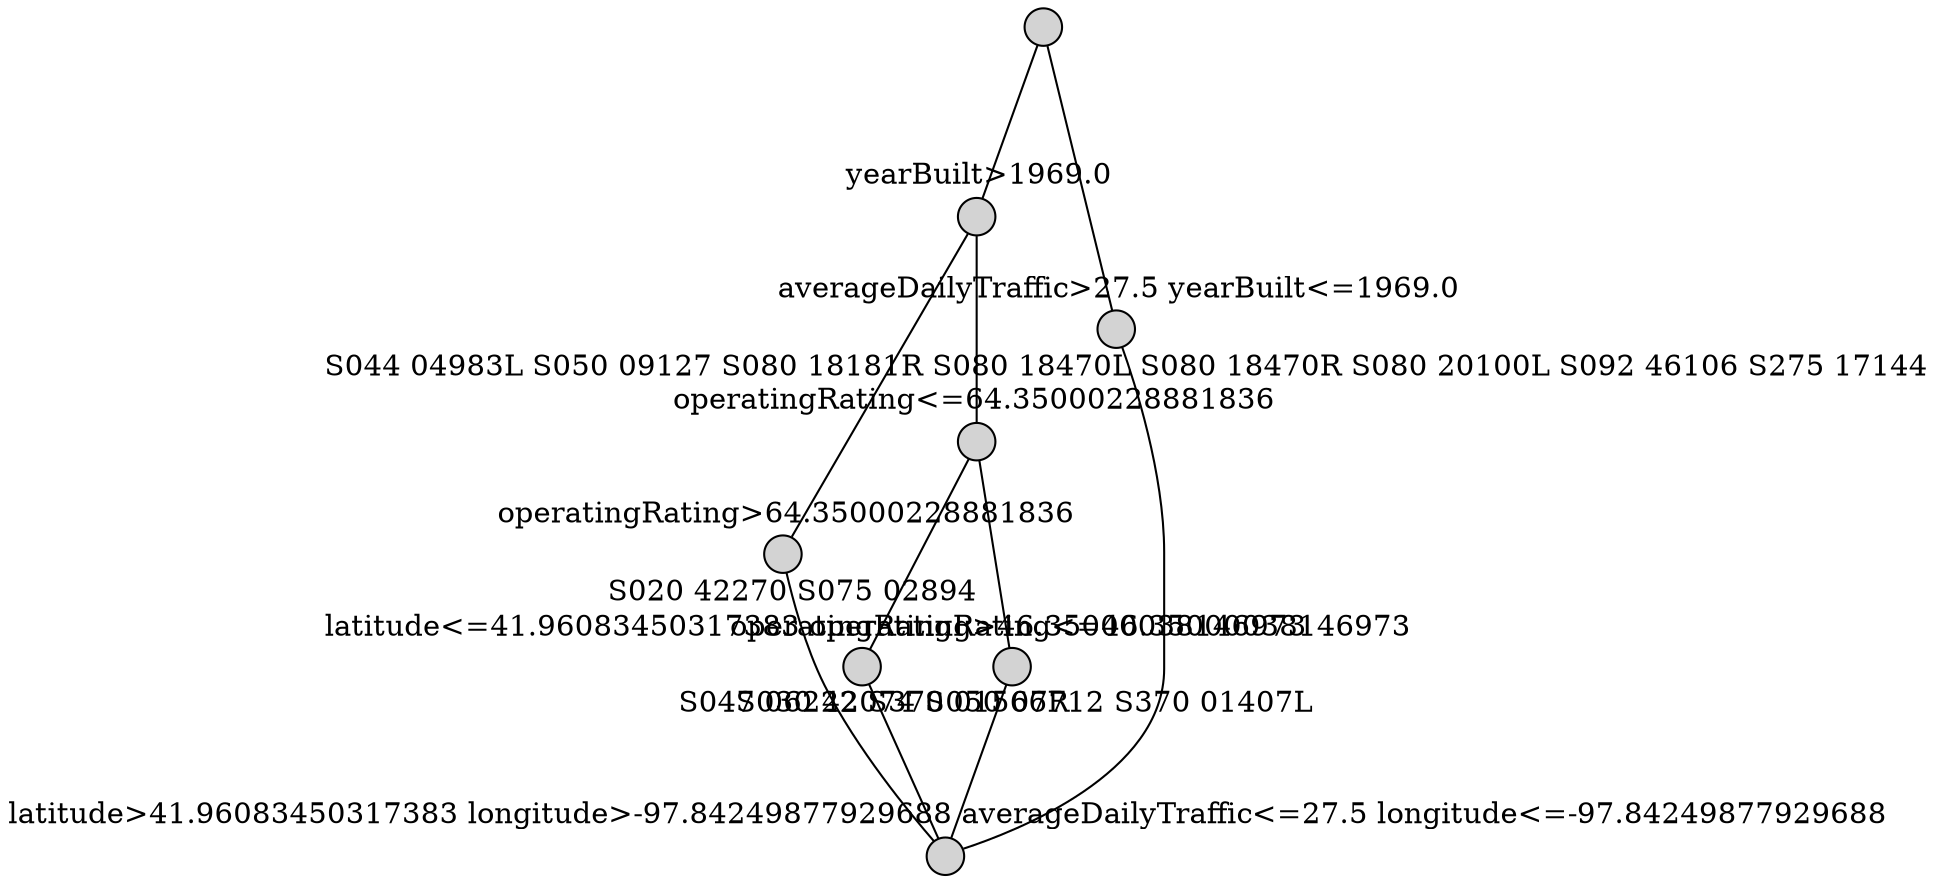 // <Lattice object of 4 atoms 8 concepts 2 coatoms at 0x11857f850>
digraph Lattice {
	node [label="" shape=circle style=filled width=.25]
	edge [dir=none labeldistance=1.5 minlen=2]
	c0
	c0 -> c0 [color=transparent labelangle=90 taillabel="latitude>41.96083450317383 longitude>-97.84249877929688 averageDailyTraffic<=27.5 longitude<=-97.84249877929688"]
	c1
	c1 -> c1 [color=transparent headlabel="S020 42270 S075 02894" labelangle=270]
	c1 -> c1 [color=transparent labelangle=90 taillabel="operatingRating>64.35000228881836"]
	c1 -> c0
	c2
	c2 -> c2 [color=transparent headlabel="S047 06222 S370 01566R" labelangle=270]
	c2 -> c2 [color=transparent labelangle=90 taillabel="latitude<=41.96083450317383 operatingRating<=46.35000038146973"]
	c2 -> c0
	c3
	c3 -> c3 [color=transparent headlabel="S030 42074 S050 07712 S370 01407L" labelangle=270]
	c3 -> c3 [color=transparent labelangle=90 taillabel="operatingRating>46.35000038146973"]
	c3 -> c0
	c4
	c4 -> c4 [color=transparent labelangle=90 taillabel="operatingRating<=64.35000228881836"]
	c4 -> c2
	c4 -> c3
	c5
	c5 -> c5 [color=transparent labelangle=90 taillabel="yearBuilt>1969.0"]
	c5 -> c1
	c5 -> c4
	c6
	c6 -> c6 [color=transparent headlabel="S044 04983L S050 09127 S080 18181R S080 18470L S080 18470R S080 20100L S092 46106 S275 17144" labelangle=270]
	c6 -> c6 [color=transparent labelangle=90 taillabel="averageDailyTraffic>27.5 yearBuilt<=1969.0"]
	c6 -> c0
	c7
	c7 -> c5
	c7 -> c6
}
